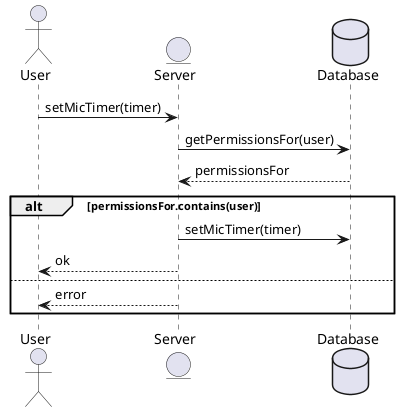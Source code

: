 @startuml communication web set mic timer

actor User
entity Server
database Database

User -> Server : setMicTimer(timer)
Server -> Database : getPermissionsFor(user)
Database --> Server : permissionsFor

alt permissionsFor.contains(user)
    Server -> Database : setMicTimer(timer)
    Server --> User : ok 
else 
    Server --> User : error
end

@enduml